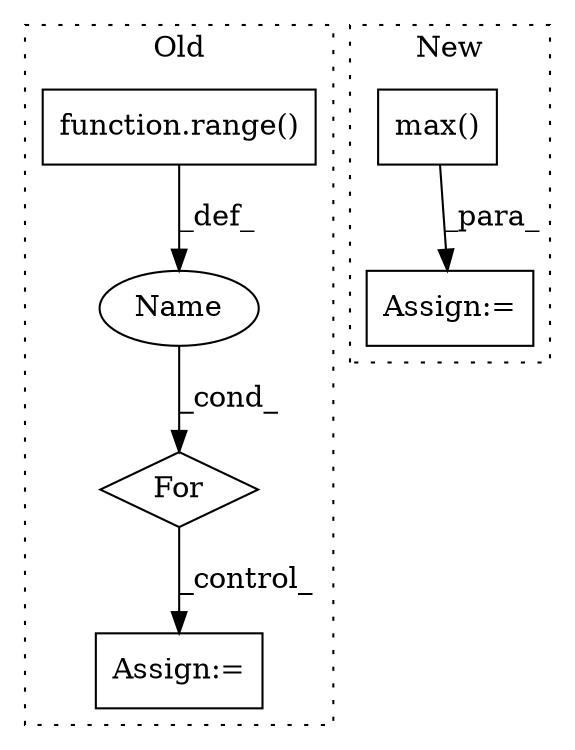 digraph G {
subgraph cluster0 {
1 [label="function.range()" a="75" s="710,724" l="6,1" shape="box"];
3 [label="For" a="107" s="959,991" l="4,10" shape="diamond"];
4 [label="Assign:=" a="68" s="1140" l="3" shape="box"];
5 [label="Name" a="87" s="966" l="3" shape="ellipse"];
label = "Old";
style="dotted";
}
subgraph cluster1 {
2 [label="max()" a="75" s="640,728" l="8,1" shape="box"];
6 [label="Assign:=" a="68" s="1006" l="3" shape="box"];
label = "New";
style="dotted";
}
1 -> 5 [label="_def_"];
2 -> 6 [label="_para_"];
3 -> 4 [label="_control_"];
5 -> 3 [label="_cond_"];
}